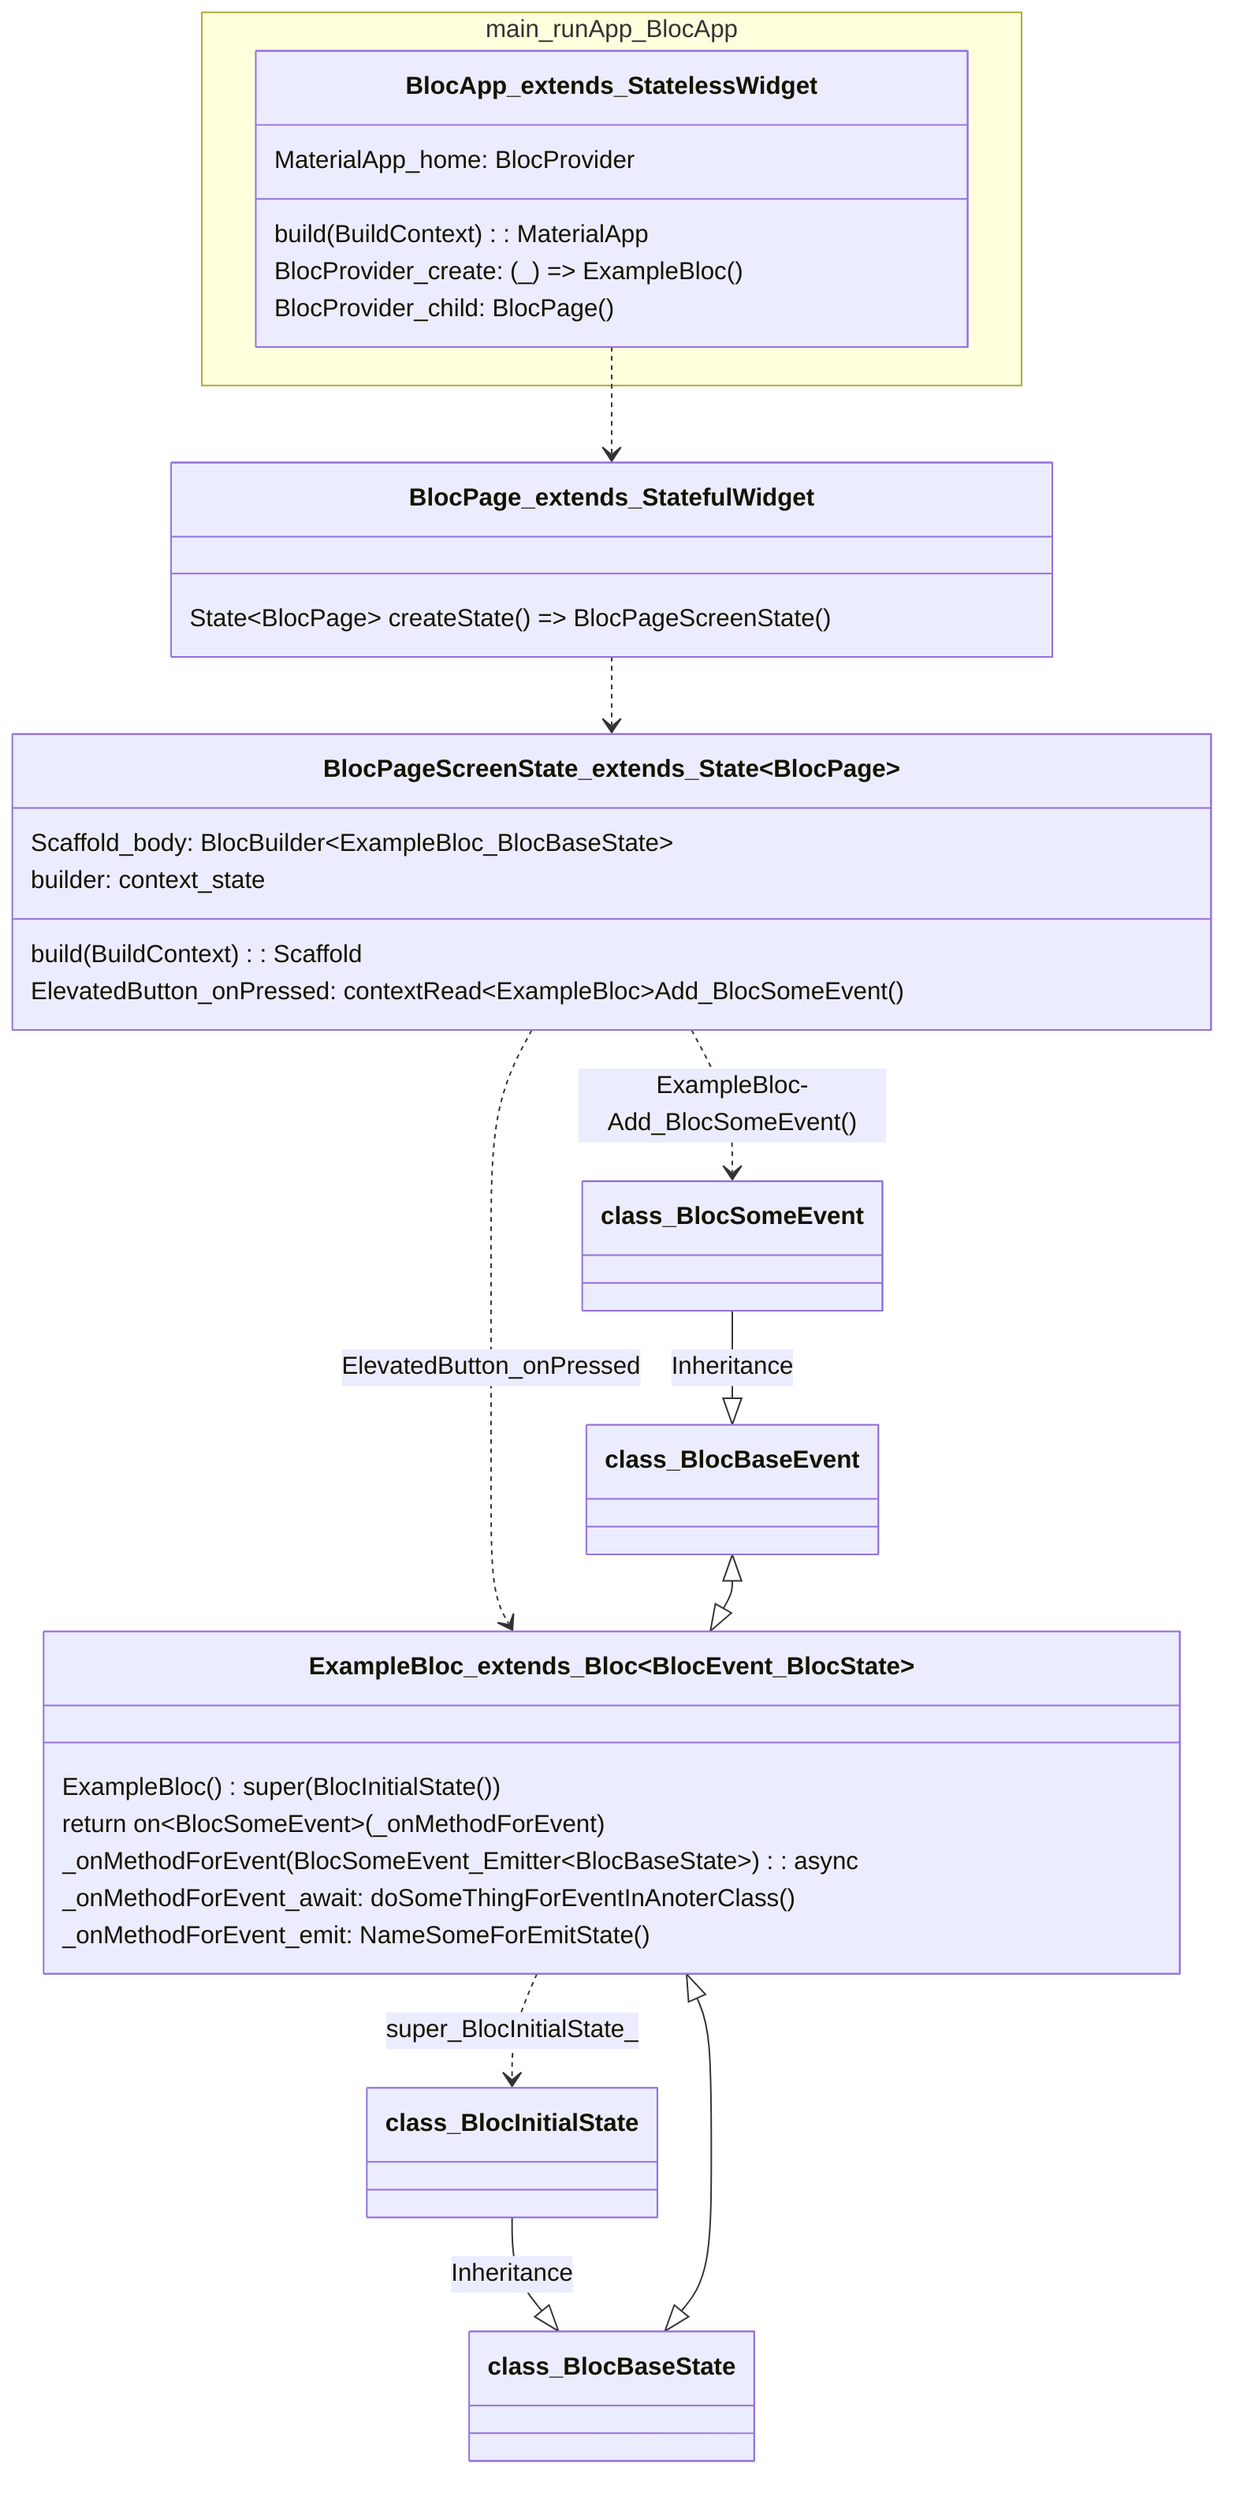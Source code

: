 classDiagram
    BlocApp_extends_StatelessWidget ..> BlocPage_extends_StatefulWidget
    BlocPage_extends_StatefulWidget ..> BlocPageScreenState_extends_State~BlocPage~
    BlocPageScreenState_extends_State~BlocPage~ ..> ExampleBloc_extends_Bloc~BlocEvent_BlocState~ : ElevatedButton_onPressed

    BlocPageScreenState_extends_State~BlocPage~ ..> class_BlocSomeEvent : ExampleBloc-Add_BlocSomeEvent()
    ExampleBloc_extends_Bloc~BlocEvent_BlocState~ ..> class_BlocInitialState : super_BlocInitialState_

  class_BlocInitialState --|> class_BlocBaseState : Inheritance
  class_BlocSomeEvent --|> class_BlocBaseEvent : Inheritance

  class_BlocBaseState <|--|> ExampleBloc_extends_Bloc~BlocEvent_BlocState~
  class_BlocBaseEvent <|--|> ExampleBloc_extends_Bloc~BlocEvent_BlocState~

namespace main_runApp_BlocApp {
    class BlocApp_extends_StatelessWidget {
      build(BuildContext) : MaterialApp
      MaterialApp_home: BlocProvider
      BlocProvider_create: (_) => ExampleBloc()
      BlocProvider_child: BlocPage()
    }
}

    class BlocPage_extends_StatefulWidget {
      State~BlocPage~ createState() => BlocPageScreenState()
    }

    class BlocPageScreenState_extends_State~BlocPage~ {
    build(BuildContext) : Scaffold
    Scaffold_body: BlocBuilder~ExampleBloc_BlocBaseState~
    builder: context_state
    ElevatedButton_onPressed: contextRead~ExampleBloc~Add_BlocSomeEvent()
    }

    class ExampleBloc_extends_Bloc~BlocEvent_BlocState~ {
    ExampleBloc() : super(BlocInitialState())
    return on~BlocSomeEvent~(_onMethodForEvent)
    _onMethodForEvent(BlocSomeEvent_Emitter~BlocBaseState~) : async
    _onMethodForEvent_await: doSomeThingForEventInAnoterClass()
    _onMethodForEvent_emit: NameSomeForEmitState()
    }
